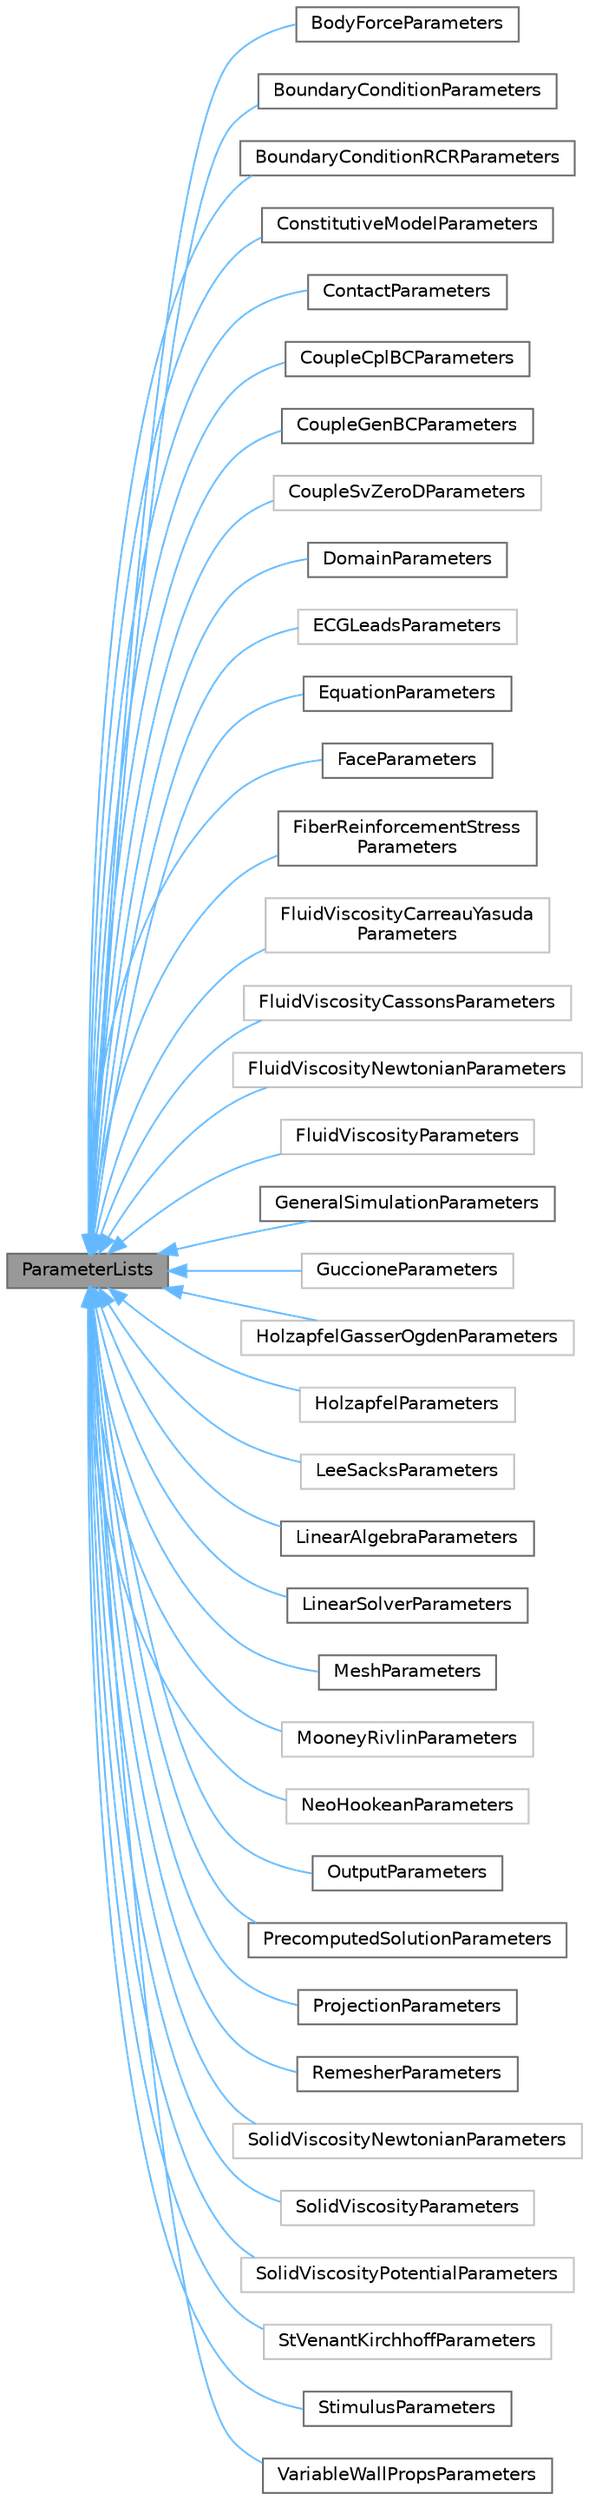 digraph "ParameterLists"
{
 // LATEX_PDF_SIZE
  bgcolor="transparent";
  edge [fontname=Helvetica,fontsize=10,labelfontname=Helvetica,labelfontsize=10];
  node [fontname=Helvetica,fontsize=10,shape=box,height=0.2,width=0.4];
  rankdir="LR";
  Node1 [id="Node000001",label="ParameterLists",height=0.2,width=0.4,color="gray40", fillcolor="grey60", style="filled", fontcolor="black",tooltip="Defines parameter name and value, and stores them in maps for settng values from XML."];
  Node1 -> Node2 [id="edge1_Node000001_Node000002",dir="back",color="steelblue1",style="solid",tooltip=" "];
  Node2 [id="Node000002",label="BodyForceParameters",height=0.2,width=0.4,color="gray40", fillcolor="white", style="filled",URL="$class_body_force_parameters.html",tooltip="Body force over a mesh using the \"Add_BF\" command."];
  Node1 -> Node3 [id="edge2_Node000001_Node000003",dir="back",color="steelblue1",style="solid",tooltip=" "];
  Node3 [id="Node000003",label="BoundaryConditionParameters",height=0.2,width=0.4,color="gray40", fillcolor="white", style="filled",URL="$class_boundary_condition_parameters.html",tooltip="The BoundaryConditionParameters stores paramaters for various type of boundary conditions under the A..."];
  Node1 -> Node4 [id="edge3_Node000001_Node000004",dir="back",color="steelblue1",style="solid",tooltip=" "];
  Node4 [id="Node000004",label="BoundaryConditionRCRParameters",height=0.2,width=0.4,color="gray40", fillcolor="white", style="filled",URL="$class_boundary_condition_r_c_r_parameters.html",tooltip="RCR values for Neumann BC type."];
  Node1 -> Node5 [id="edge4_Node000001_Node000005",dir="back",color="steelblue1",style="solid",tooltip=" "];
  Node5 [id="Node000005",label="ConstitutiveModelParameters",height=0.2,width=0.4,color="gray40", fillcolor="white", style="filled",URL="$class_constitutive_model_parameters.html",tooltip="The ConstitutiveModelParameters class store parameters for various constitutive models."];
  Node1 -> Node6 [id="edge5_Node000001_Node000006",dir="back",color="steelblue1",style="solid",tooltip=" "];
  Node6 [id="Node000006",label="ContactParameters",height=0.2,width=0.4,color="gray40", fillcolor="white", style="filled",URL="$class_contact_parameters.html",tooltip="The ContactParameters class stores parameters for the 'Contact'' XML element used to specify paramete..."];
  Node1 -> Node7 [id="edge6_Node000001_Node000007",dir="back",color="steelblue1",style="solid",tooltip=" "];
  Node7 [id="Node000007",label="CoupleCplBCParameters",height=0.2,width=0.4,color="gray40", fillcolor="white", style="filled",URL="$class_couple_cpl_b_c_parameters.html",tooltip="Couple to reduced-order models."];
  Node1 -> Node8 [id="edge7_Node000001_Node000008",dir="back",color="steelblue1",style="solid",tooltip=" "];
  Node8 [id="Node000008",label="CoupleGenBCParameters",height=0.2,width=0.4,color="gray40", fillcolor="white", style="filled",URL="$class_couple_gen_b_c_parameters.html",tooltip="Coupling to GenBC."];
  Node1 -> Node9 [id="edge8_Node000001_Node000009",dir="back",color="steelblue1",style="solid",tooltip=" "];
  Node9 [id="Node000009",label="CoupleSvZeroDParameters",height=0.2,width=0.4,color="grey75", fillcolor="white", style="filled",URL="$class_couple_sv_zero_d_parameters.html",tooltip=" "];
  Node1 -> Node10 [id="edge9_Node000001_Node000010",dir="back",color="steelblue1",style="solid",tooltip=" "];
  Node10 [id="Node000010",label="DomainParameters",height=0.2,width=0.4,color="gray40", fillcolor="white", style="filled",URL="$class_domain_parameters.html",tooltip="The DomainParameters class stores parameters for the XML 'Domain' element to specify properties for s..."];
  Node1 -> Node11 [id="edge10_Node000001_Node000011",dir="back",color="steelblue1",style="solid",tooltip=" "];
  Node11 [id="Node000011",label="ECGLeadsParameters",height=0.2,width=0.4,color="grey75", fillcolor="white", style="filled",URL="$class_e_c_g_leads_parameters.html",tooltip=" "];
  Node1 -> Node12 [id="edge11_Node000001_Node000012",dir="back",color="steelblue1",style="solid",tooltip=" "];
  Node12 [id="Node000012",label="EquationParameters",height=0.2,width=0.4,color="gray40", fillcolor="white", style="filled",URL="$class_equation_parameters.html",tooltip="The EquationParameters class stores parameters for the 'Add_equation' XML element used to specify an ..."];
  Node1 -> Node13 [id="edge12_Node000001_Node000013",dir="back",color="steelblue1",style="solid",tooltip=" "];
  Node13 [id="Node000013",label="FaceParameters",height=0.2,width=0.4,color="gray40", fillcolor="white", style="filled",URL="$class_face_parameters.html",tooltip="The FaceParameters class is used to store parameters for the 'Add_face' XML element."];
  Node1 -> Node14 [id="edge13_Node000001_Node000014",dir="back",color="steelblue1",style="solid",tooltip=" "];
  Node14 [id="Node000014",label="FiberReinforcementStress\lParameters",height=0.2,width=0.4,color="gray40", fillcolor="white", style="filled",URL="$class_fiber_reinforcement_stress_parameters.html",tooltip="The FiberReinforcementStressParameters class stores fiber reinforcement stress parameters for the 'Fi..."];
  Node1 -> Node15 [id="edge14_Node000001_Node000015",dir="back",color="steelblue1",style="solid",tooltip=" "];
  Node15 [id="Node000015",label="FluidViscosityCarreauYasuda\lParameters",height=0.2,width=0.4,color="grey75", fillcolor="white", style="filled",URL="$class_fluid_viscosity_carreau_yasuda_parameters.html",tooltip=" "];
  Node1 -> Node16 [id="edge15_Node000001_Node000016",dir="back",color="steelblue1",style="solid",tooltip=" "];
  Node16 [id="Node000016",label="FluidViscosityCassonsParameters",height=0.2,width=0.4,color="grey75", fillcolor="white", style="filled",URL="$class_fluid_viscosity_cassons_parameters.html",tooltip=" "];
  Node1 -> Node17 [id="edge16_Node000001_Node000017",dir="back",color="steelblue1",style="solid",tooltip=" "];
  Node17 [id="Node000017",label="FluidViscosityNewtonianParameters",height=0.2,width=0.4,color="grey75", fillcolor="white", style="filled",URL="$class_fluid_viscosity_newtonian_parameters.html",tooltip=" "];
  Node1 -> Node18 [id="edge17_Node000001_Node000018",dir="back",color="steelblue1",style="solid",tooltip=" "];
  Node18 [id="Node000018",label="FluidViscosityParameters",height=0.2,width=0.4,color="grey75", fillcolor="white", style="filled",URL="$class_fluid_viscosity_parameters.html",tooltip=" "];
  Node1 -> Node19 [id="edge18_Node000001_Node000019",dir="back",color="steelblue1",style="solid",tooltip=" "];
  Node19 [id="Node000019",label="GeneralSimulationParameters",height=0.2,width=0.4,color="gray40", fillcolor="white", style="filled",URL="$class_general_simulation_parameters.html",tooltip="The GeneralSimulationParameters class stores paramaters for the 'GeneralSimulationParameters' XML ele..."];
  Node1 -> Node20 [id="edge19_Node000001_Node000020",dir="back",color="steelblue1",style="solid",tooltip=" "];
  Node20 [id="Node000020",label="GuccioneParameters",height=0.2,width=0.4,color="grey75", fillcolor="white", style="filled",URL="$class_guccione_parameters.html",tooltip=" "];
  Node1 -> Node21 [id="edge20_Node000001_Node000021",dir="back",color="steelblue1",style="solid",tooltip=" "];
  Node21 [id="Node000021",label="HolzapfelGasserOgdenParameters",height=0.2,width=0.4,color="grey75", fillcolor="white", style="filled",URL="$class_holzapfel_gasser_ogden_parameters.html",tooltip=" "];
  Node1 -> Node22 [id="edge21_Node000001_Node000022",dir="back",color="steelblue1",style="solid",tooltip=" "];
  Node22 [id="Node000022",label="HolzapfelParameters",height=0.2,width=0.4,color="grey75", fillcolor="white", style="filled",URL="$class_holzapfel_parameters.html",tooltip=" "];
  Node1 -> Node23 [id="edge22_Node000001_Node000023",dir="back",color="steelblue1",style="solid",tooltip=" "];
  Node23 [id="Node000023",label="LeeSacksParameters",height=0.2,width=0.4,color="grey75", fillcolor="white", style="filled",URL="$class_lee_sacks_parameters.html",tooltip=" "];
  Node1 -> Node24 [id="edge23_Node000001_Node000024",dir="back",color="steelblue1",style="solid",tooltip=" "];
  Node24 [id="Node000024",label="LinearAlgebraParameters",height=0.2,width=0.4,color="gray40", fillcolor="white", style="filled",URL="$class_linear_algebra_parameters.html",tooltip="The LinearAlgebraParameters class stores parameters for the 'Linear_algebra' XML element."];
  Node1 -> Node25 [id="edge24_Node000001_Node000025",dir="back",color="steelblue1",style="solid",tooltip=" "];
  Node25 [id="Node000025",label="LinearSolverParameters",height=0.2,width=0.4,color="gray40", fillcolor="white", style="filled",URL="$class_linear_solver_parameters.html",tooltip="The LinearSolverParameters class stores parameters for the 'LS' XML element."];
  Node1 -> Node26 [id="edge25_Node000001_Node000026",dir="back",color="steelblue1",style="solid",tooltip=" "];
  Node26 [id="Node000026",label="MeshParameters",height=0.2,width=0.4,color="gray40", fillcolor="white", style="filled",URL="$class_mesh_parameters.html",tooltip="The MeshParameters class is used to store paramaters for the 'Add_mesh' XML element."];
  Node1 -> Node27 [id="edge26_Node000001_Node000027",dir="back",color="steelblue1",style="solid",tooltip=" "];
  Node27 [id="Node000027",label="MooneyRivlinParameters",height=0.2,width=0.4,color="grey75", fillcolor="white", style="filled",URL="$class_mooney_rivlin_parameters.html",tooltip=" "];
  Node1 -> Node28 [id="edge27_Node000001_Node000028",dir="back",color="steelblue1",style="solid",tooltip=" "];
  Node28 [id="Node000028",label="NeoHookeanParameters",height=0.2,width=0.4,color="grey75", fillcolor="white", style="filled",URL="$class_neo_hookean_parameters.html",tooltip=" "];
  Node1 -> Node29 [id="edge28_Node000001_Node000029",dir="back",color="steelblue1",style="solid",tooltip=" "];
  Node29 [id="Node000029",label="OutputParameters",height=0.2,width=0.4,color="gray40", fillcolor="white", style="filled",URL="$class_output_parameters.html",tooltip="The OutputParameters class stores parameters for the Output XML element under Add_equation."];
  Node1 -> Node30 [id="edge29_Node000001_Node000030",dir="back",color="steelblue1",style="solid",tooltip=" "];
  Node30 [id="Node000030",label="PrecomputedSolutionParameters",height=0.2,width=0.4,color="gray40", fillcolor="white", style="filled",URL="$class_precomputed_solution_parameters.html",tooltip="The PrecomputedSolutionParameters class stores parameters for the 'Precomputed_solution' XML element ..."];
  Node1 -> Node31 [id="edge30_Node000001_Node000031",dir="back",color="steelblue1",style="solid",tooltip=" "];
  Node31 [id="Node000031",label="ProjectionParameters",height=0.2,width=0.4,color="gray40", fillcolor="white", style="filled",URL="$class_projection_parameters.html",tooltip="The ProjectionParameters class stores parameters for the 'Add_projection' XML element used for fluid-..."];
  Node1 -> Node32 [id="edge31_Node000001_Node000032",dir="back",color="steelblue1",style="solid",tooltip=" "];
  Node32 [id="Node000032",label="RemesherParameters",height=0.2,width=0.4,color="gray40", fillcolor="white", style="filled",URL="$class_remesher_parameters.html",tooltip="The RemesherParameters class stores parameters for the 'Remesher' XML element used for remeshing."];
  Node1 -> Node33 [id="edge32_Node000001_Node000033",dir="back",color="steelblue1",style="solid",tooltip=" "];
  Node33 [id="Node000033",label="SolidViscosityNewtonianParameters",height=0.2,width=0.4,color="grey75", fillcolor="white", style="filled",URL="$class_solid_viscosity_newtonian_parameters.html",tooltip=" "];
  Node1 -> Node34 [id="edge33_Node000001_Node000034",dir="back",color="steelblue1",style="solid",tooltip=" "];
  Node34 [id="Node000034",label="SolidViscosityParameters",height=0.2,width=0.4,color="grey75", fillcolor="white", style="filled",URL="$class_solid_viscosity_parameters.html",tooltip=" "];
  Node1 -> Node35 [id="edge34_Node000001_Node000035",dir="back",color="steelblue1",style="solid",tooltip=" "];
  Node35 [id="Node000035",label="SolidViscosityPotentialParameters",height=0.2,width=0.4,color="grey75", fillcolor="white", style="filled",URL="$class_solid_viscosity_potential_parameters.html",tooltip=" "];
  Node1 -> Node36 [id="edge35_Node000001_Node000036",dir="back",color="steelblue1",style="solid",tooltip=" "];
  Node36 [id="Node000036",label="StVenantKirchhoffParameters",height=0.2,width=0.4,color="grey75", fillcolor="white", style="filled",URL="$class_st_venant_kirchhoff_parameters.html",tooltip=" "];
  Node1 -> Node37 [id="edge36_Node000001_Node000037",dir="back",color="steelblue1",style="solid",tooltip=" "];
  Node37 [id="Node000037",label="StimulusParameters",height=0.2,width=0.4,color="gray40", fillcolor="white", style="filled",URL="$class_stimulus_parameters.html",tooltip="The StimulusParameters class stores parameters for 'Stimulus' XML element used to parameters for pace..."];
  Node1 -> Node38 [id="edge37_Node000001_Node000038",dir="back",color="steelblue1",style="solid",tooltip=" "];
  Node38 [id="Node000038",label="VariableWallPropsParameters",height=0.2,width=0.4,color="gray40", fillcolor="white", style="filled",URL="$class_variable_wall_props_parameters.html",tooltip="The VariableWallPropsParameters class stores parameters for variable wall properties for the CMM equa..."];
}
